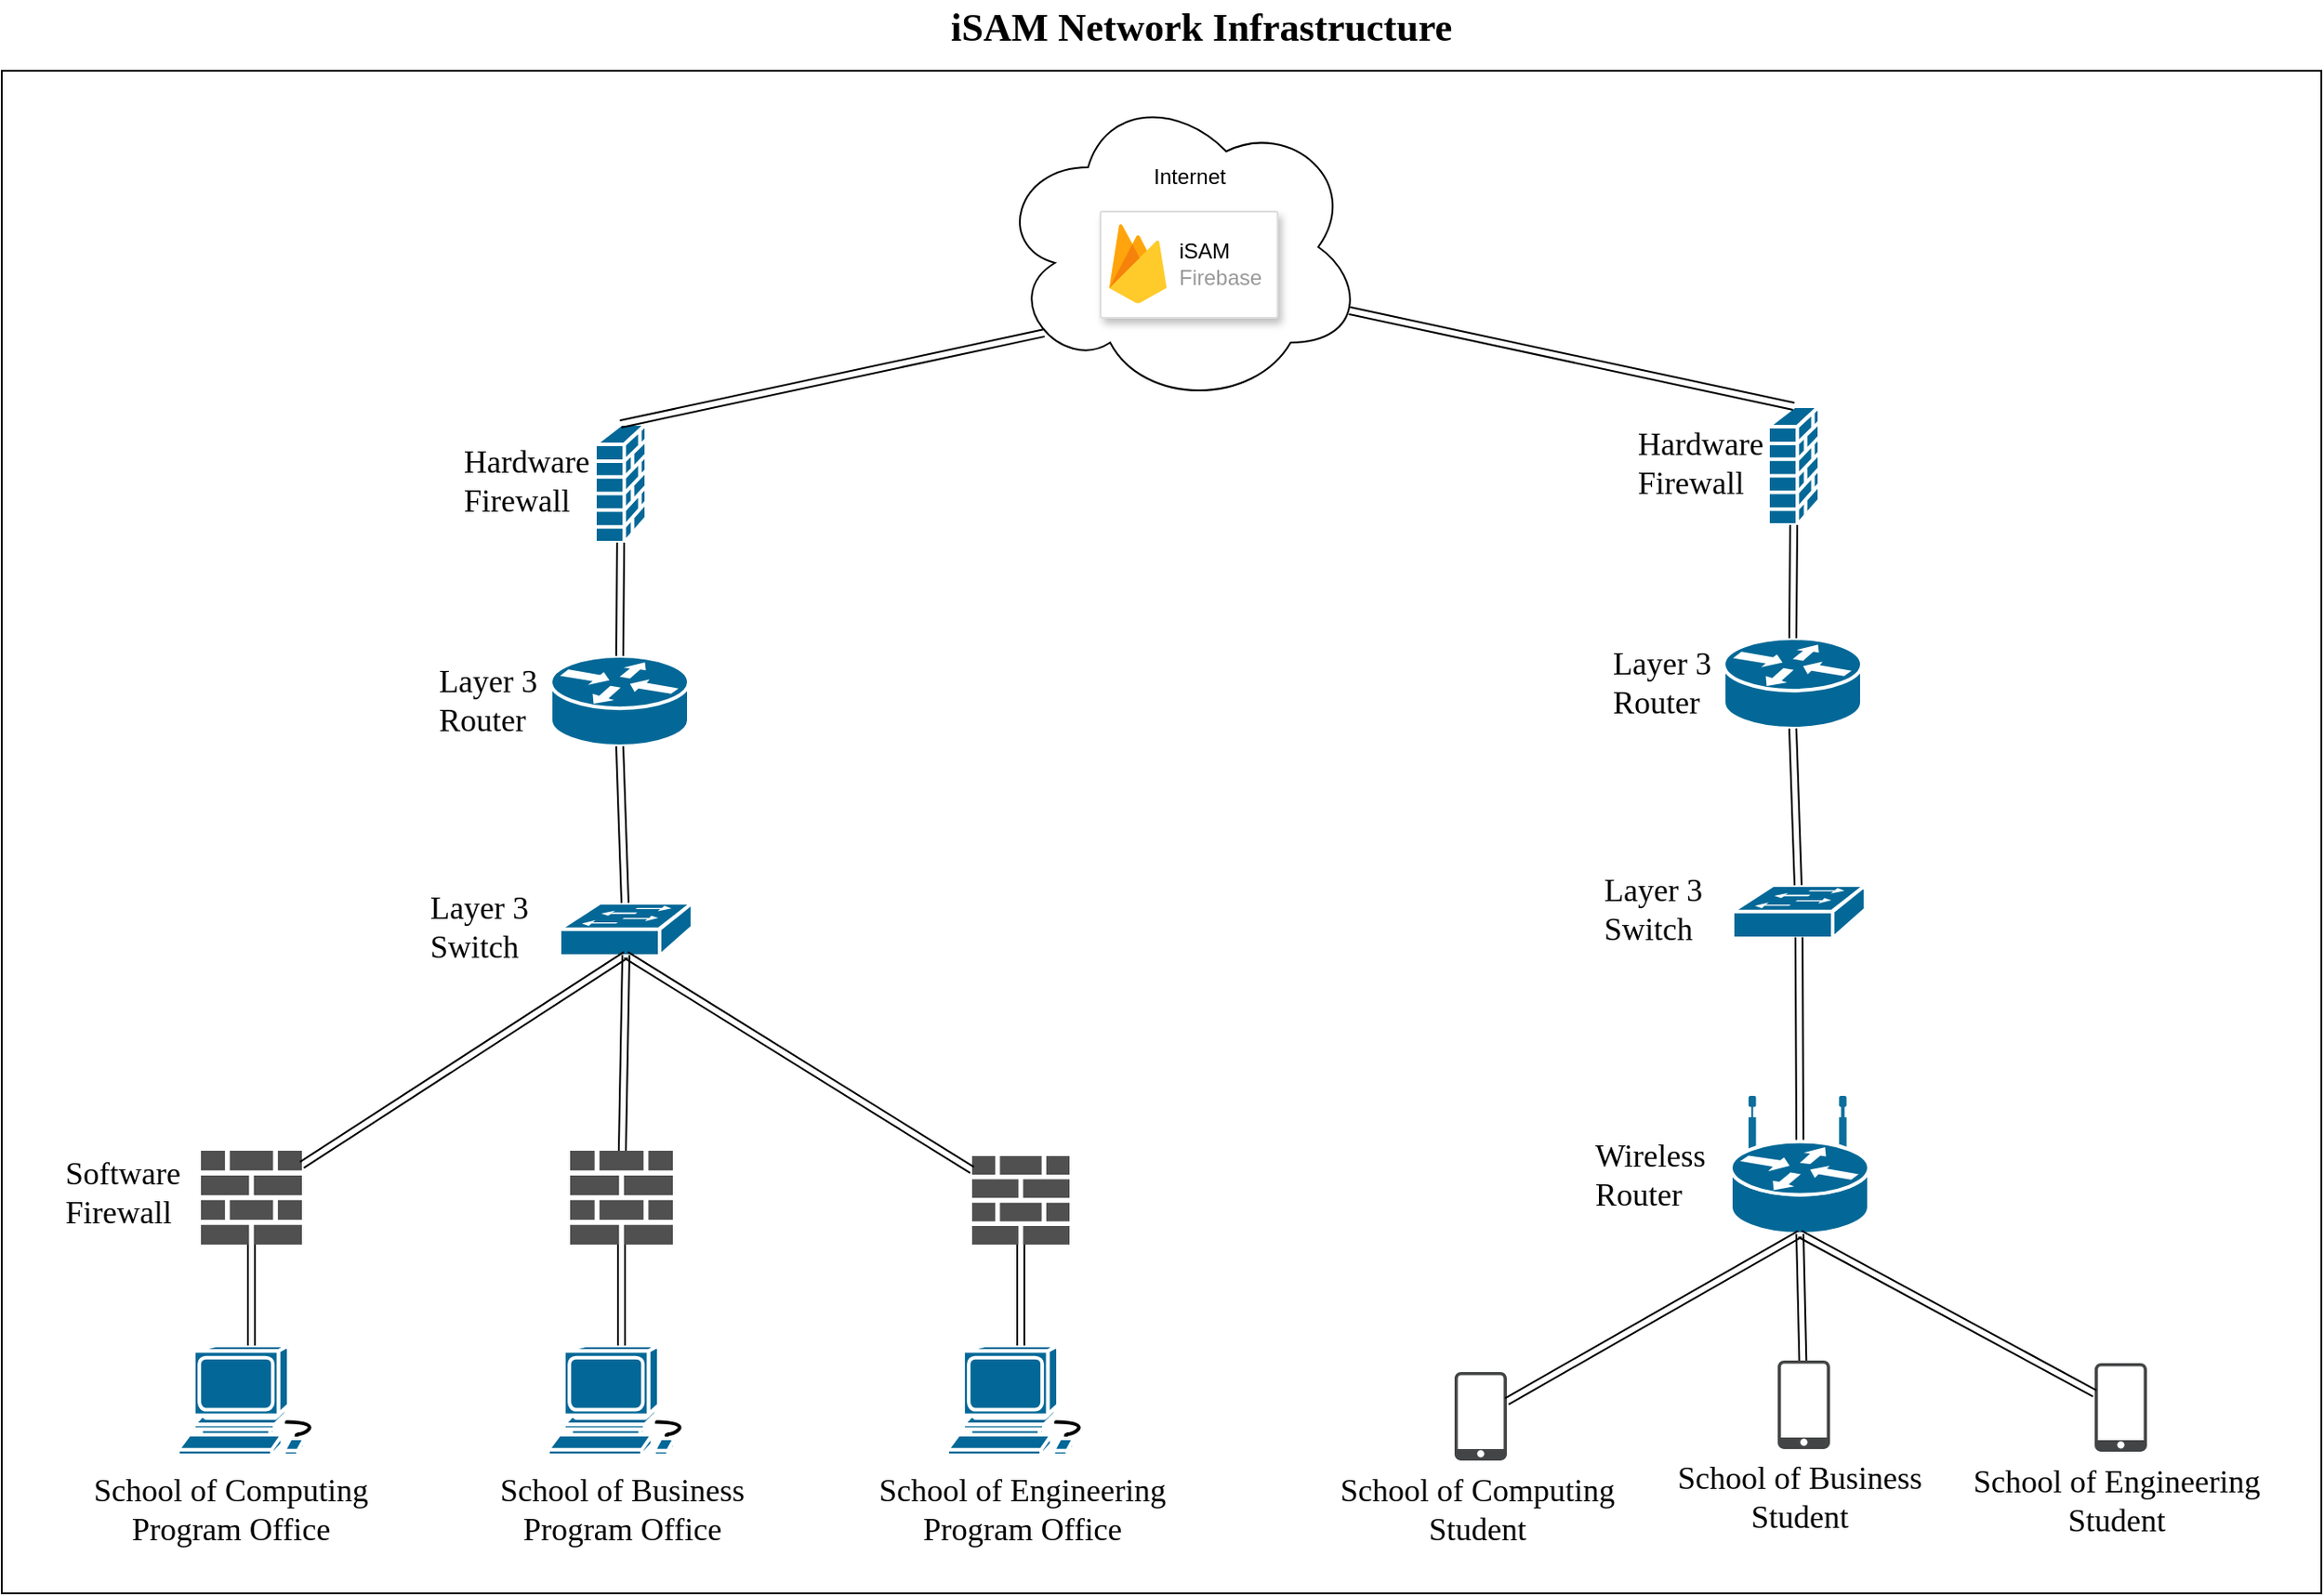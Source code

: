 <mxfile version="12.2.2" type="device" pages="1"><diagram id="b5yUX_MIPhLn47_tLVp9" name="Page-1"><mxGraphModel dx="1408" dy="1808" grid="1" gridSize="10" guides="1" tooltips="1" connect="1" arrows="1" fold="1" page="1" pageScale="1" pageWidth="1400" pageHeight="1000" math="0" shadow="0"><root><mxCell id="0"/><mxCell id="1" parent="0"/><mxCell id="8x85CE986IwtB-YoMedF-1" value="iSAM Network Infrastructure" style="text;html=1;resizable=0;points=[];autosize=1;align=left;verticalAlign=top;spacingTop=-4;fontSize=22;fontFamily=Times New Roman;fontStyle=1" parent="1" vertex="1"><mxGeometry x="579" y="-950" width="280" height="30" as="geometry"/></mxCell><mxCell id="8x85CE986IwtB-YoMedF-2" value="" style="shape=mxgraph.cisco.computers_and_peripherals.workstation;html=1;pointerEvents=1;dashed=0;fillColor=#036897;strokeColor=#ffffff;strokeWidth=2;verticalLabelPosition=bottom;verticalAlign=top;align=center;outlineConnect=0;fontFamily=Times New Roman;fontSize=18;" parent="1" vertex="1"><mxGeometry x="144.5" y="-190" width="83" height="62" as="geometry"/></mxCell><mxCell id="8x85CE986IwtB-YoMedF-3" value="" style="shape=mxgraph.cisco.computers_and_peripherals.workstation;html=1;pointerEvents=1;dashed=0;fillColor=#036897;strokeColor=#ffffff;strokeWidth=2;verticalLabelPosition=bottom;verticalAlign=top;align=center;outlineConnect=0;fontFamily=Times New Roman;fontSize=18;" parent="1" vertex="1"><mxGeometry x="353.5" y="-190" width="83" height="62" as="geometry"/></mxCell><mxCell id="8x85CE986IwtB-YoMedF-4" value="" style="shape=mxgraph.cisco.computers_and_peripherals.workstation;html=1;pointerEvents=1;dashed=0;fillColor=#036897;strokeColor=#ffffff;strokeWidth=2;verticalLabelPosition=bottom;verticalAlign=top;align=center;outlineConnect=0;fontFamily=Times New Roman;fontSize=18;" parent="1" vertex="1"><mxGeometry x="579" y="-190" width="83" height="62" as="geometry"/></mxCell><mxCell id="8x85CE986IwtB-YoMedF-8" value="School of Computing&lt;br&gt;Program Office" style="text;html=1;resizable=0;points=[];autosize=1;align=center;verticalAlign=top;spacingTop=-4;fontSize=18;fontFamily=Times New Roman;" parent="1" vertex="1"><mxGeometry x="89" y="-121.5" width="170" height="50" as="geometry"/></mxCell><mxCell id="8x85CE986IwtB-YoMedF-9" value="School of Business&lt;br&gt;Program Office" style="text;html=1;resizable=0;points=[];autosize=1;align=center;verticalAlign=top;spacingTop=-4;fontSize=18;fontFamily=Times New Roman;" parent="1" vertex="1"><mxGeometry x="320" y="-121.5" width="150" height="50" as="geometry"/></mxCell><mxCell id="8x85CE986IwtB-YoMedF-10" value="School of Engineering&lt;br&gt;Program Office" style="text;html=1;resizable=0;points=[];autosize=1;align=center;verticalAlign=top;spacingTop=-4;fontSize=18;fontFamily=Times New Roman;" parent="1" vertex="1"><mxGeometry x="530.5" y="-121.5" width="180" height="50" as="geometry"/></mxCell><mxCell id="8x85CE986IwtB-YoMedF-11" value="" style="shape=link;html=1;fontFamily=Times New Roman;fontSize=18;exitX=0.5;exitY=0;exitDx=0;exitDy=0;exitPerimeter=0;" parent="1" source="8x85CE986IwtB-YoMedF-2" target="8x85CE986IwtB-YoMedF-12" edge="1"><mxGeometry width="50" height="50" relative="1" as="geometry"><mxPoint x="69" y="-157.5" as="sourcePoint"/><mxPoint x="187.023" y="-244.544" as="targetPoint"/></mxGeometry></mxCell><mxCell id="8x85CE986IwtB-YoMedF-12" value="" style="pointerEvents=1;shadow=0;dashed=0;html=1;strokeColor=none;fillColor=#505050;labelPosition=center;verticalLabelPosition=bottom;verticalAlign=top;outlineConnect=0;align=center;shape=mxgraph.office.concepts.firewall;fontFamily=Times New Roman;fontSize=18;" parent="1" vertex="1"><mxGeometry x="157.5" y="-300" width="57" height="53" as="geometry"/></mxCell><mxCell id="8x85CE986IwtB-YoMedF-13" value="" style="pointerEvents=1;shadow=0;dashed=0;html=1;strokeColor=none;fillColor=#505050;labelPosition=center;verticalLabelPosition=bottom;verticalAlign=top;outlineConnect=0;align=center;shape=mxgraph.office.concepts.firewall;fontFamily=Times New Roman;fontSize=18;" parent="1" vertex="1"><mxGeometry x="366" y="-300" width="58" height="53" as="geometry"/></mxCell><mxCell id="8x85CE986IwtB-YoMedF-14" value="" style="pointerEvents=1;shadow=0;dashed=0;html=1;strokeColor=none;fillColor=#505050;labelPosition=center;verticalLabelPosition=bottom;verticalAlign=top;outlineConnect=0;align=center;shape=mxgraph.office.concepts.firewall;fontFamily=Times New Roman;fontSize=18;" parent="1" vertex="1"><mxGeometry x="593" y="-297" width="55" height="50" as="geometry"/></mxCell><mxCell id="8x85CE986IwtB-YoMedF-15" value="" style="shape=link;html=1;fontFamily=Times New Roman;fontSize=18;exitX=0.5;exitY=0;exitDx=0;exitDy=0;exitPerimeter=0;" parent="1" source="8x85CE986IwtB-YoMedF-3" target="8x85CE986IwtB-YoMedF-13" edge="1"><mxGeometry width="50" height="50" relative="1" as="geometry"><mxPoint x="289" y="-167.5" as="sourcePoint"/><mxPoint x="339" y="-217.5" as="targetPoint"/></mxGeometry></mxCell><mxCell id="8x85CE986IwtB-YoMedF-16" value="" style="shape=link;html=1;fontFamily=Times New Roman;fontSize=18;exitX=0.5;exitY=0;exitDx=0;exitDy=0;exitPerimeter=0;" parent="1" source="8x85CE986IwtB-YoMedF-4" target="8x85CE986IwtB-YoMedF-14" edge="1"><mxGeometry width="50" height="50" relative="1" as="geometry"><mxPoint x="405" y="-180" as="sourcePoint"/><mxPoint x="405.0" y="-247" as="targetPoint"/></mxGeometry></mxCell><mxCell id="8x85CE986IwtB-YoMedF-17" value="Software &lt;br&gt;Firewall" style="text;html=1;resizable=0;points=[];autosize=1;align=left;verticalAlign=top;spacingTop=-4;fontSize=18;fontFamily=Times New Roman;" parent="1" vertex="1"><mxGeometry x="79" y="-300" width="80" height="50" as="geometry"/></mxCell><mxCell id="8x85CE986IwtB-YoMedF-18" value="" style="shape=mxgraph.cisco.switches.workgroup_switch;html=1;pointerEvents=1;dashed=0;fillColor=#036897;strokeColor=#ffffff;strokeWidth=2;verticalLabelPosition=bottom;verticalAlign=top;align=center;outlineConnect=0;fontFamily=Times New Roman;fontSize=18;" parent="1" vertex="1"><mxGeometry x="360" y="-440" width="75" height="30" as="geometry"/></mxCell><mxCell id="8x85CE986IwtB-YoMedF-19" value="" style="shape=link;html=1;fontFamily=Times New Roman;fontSize=18;entryX=0.5;entryY=0.98;entryDx=0;entryDy=0;entryPerimeter=0;" parent="1" source="8x85CE986IwtB-YoMedF-12" target="8x85CE986IwtB-YoMedF-18" edge="1"><mxGeometry width="50" height="50" relative="1" as="geometry"><mxPoint x="213" y="-315.5" as="sourcePoint"/><mxPoint x="263" y="-365.5" as="targetPoint"/></mxGeometry></mxCell><mxCell id="8x85CE986IwtB-YoMedF-20" value="" style="shape=link;html=1;fontFamily=Times New Roman;fontSize=18;entryX=0.5;entryY=0.98;entryDx=0;entryDy=0;entryPerimeter=0;" parent="1" source="8x85CE986IwtB-YoMedF-13" target="8x85CE986IwtB-YoMedF-18" edge="1"><mxGeometry width="50" height="50" relative="1" as="geometry"><mxPoint x="453" y="-335.5" as="sourcePoint"/><mxPoint x="383" y="-405.5" as="targetPoint"/></mxGeometry></mxCell><mxCell id="8x85CE986IwtB-YoMedF-21" value="" style="shape=link;html=1;fontFamily=Times New Roman;fontSize=18;exitX=0.5;exitY=0.98;exitDx=0;exitDy=0;exitPerimeter=0;" parent="1" source="8x85CE986IwtB-YoMedF-18" target="8x85CE986IwtB-YoMedF-14" edge="1"><mxGeometry width="50" height="50" relative="1" as="geometry"><mxPoint x="483" y="-345.5" as="sourcePoint"/><mxPoint x="533" y="-395.5" as="targetPoint"/></mxGeometry></mxCell><mxCell id="8x85CE986IwtB-YoMedF-22" value="" style="shape=mxgraph.cisco.routers.router;html=1;pointerEvents=1;dashed=0;fillColor=#036897;strokeColor=#ffffff;strokeWidth=2;verticalLabelPosition=bottom;verticalAlign=top;align=center;outlineConnect=0;fontFamily=Times New Roman;fontSize=18;" parent="1" vertex="1"><mxGeometry x="355" y="-579.5" width="78" height="51" as="geometry"/></mxCell><mxCell id="8x85CE986IwtB-YoMedF-23" value="" style="shape=link;html=1;fontFamily=Times New Roman;fontSize=18;entryX=0.5;entryY=1;entryDx=0;entryDy=0;entryPerimeter=0;" parent="1" source="8x85CE986IwtB-YoMedF-18" target="8x85CE986IwtB-YoMedF-22" edge="1"><mxGeometry width="50" height="50" relative="1" as="geometry"><mxPoint x="91" y="-546" as="sourcePoint"/><mxPoint x="141" y="-596" as="targetPoint"/></mxGeometry></mxCell><mxCell id="8x85CE986IwtB-YoMedF-24" value="" style="shape=mxgraph.cisco.security.firewall;html=1;dashed=0;fillColor=#036897;strokeColor=#ffffff;strokeWidth=2;verticalLabelPosition=bottom;verticalAlign=top;fontFamily=Times New Roman;fontSize=18;align=center;" parent="1" vertex="1"><mxGeometry x="380" y="-710.5" width="29" height="67" as="geometry"/></mxCell><mxCell id="8x85CE986IwtB-YoMedF-35" value="Hardware&amp;nbsp;&lt;br&gt;Firewall" style="text;html=1;resizable=0;points=[];autosize=1;align=left;verticalAlign=top;spacingTop=-4;fontSize=18;fontFamily=Times New Roman;" parent="1" vertex="1"><mxGeometry x="304" y="-702" width="90" height="50" as="geometry"/></mxCell><mxCell id="8x85CE986IwtB-YoMedF-36" value="Layer 3&amp;nbsp;&lt;br&gt;Switch" style="text;html=1;resizable=0;points=[];autosize=1;align=left;verticalAlign=top;spacingTop=-4;fontSize=18;fontFamily=Times New Roman;" parent="1" vertex="1"><mxGeometry x="285" y="-450" width="80" height="50" as="geometry"/></mxCell><mxCell id="8x85CE986IwtB-YoMedF-37" value="Layer 3 &lt;br&gt;Router" style="text;html=1;resizable=0;points=[];autosize=1;align=left;verticalAlign=top;spacingTop=-4;fontSize=18;fontFamily=Times New Roman;" parent="1" vertex="1"><mxGeometry x="290" y="-578.5" width="70" height="50" as="geometry"/></mxCell><mxCell id="8x85CE986IwtB-YoMedF-41" value="" style="rounded=0;whiteSpace=wrap;html=1;fillColor=none;fontFamily=Times New Roman;fontSize=18;align=center;" parent="1" vertex="1"><mxGeometry x="45" y="-910" width="1310" height="860" as="geometry"/></mxCell><mxCell id="8x85CE986IwtB-YoMedF-42" value="" style="shape=link;html=1;fontFamily=Times New Roman;fontSize=18;exitX=0.5;exitY=0;exitDx=0;exitDy=0;exitPerimeter=0;entryX=0.5;entryY=1;entryDx=0;entryDy=0;entryPerimeter=0;" parent="1" source="8x85CE986IwtB-YoMedF-22" target="8x85CE986IwtB-YoMedF-24" edge="1"><mxGeometry width="50" height="50" relative="1" as="geometry"><mxPoint x="291" y="-540" as="sourcePoint"/><mxPoint x="341" y="-590" as="targetPoint"/></mxGeometry></mxCell><mxCell id="8x85CE986IwtB-YoMedF-45" value="" style="ellipse;shape=cloud;whiteSpace=wrap;html=1;rounded=0;shadow=0;comic=0;strokeWidth=1;fontFamily=Verdana;fontSize=12;" parent="1" vertex="1"><mxGeometry x="606.5" y="-900.5" width="208" height="180" as="geometry"/></mxCell><mxCell id="8x85CE986IwtB-YoMedF-46" value="" style="shape=link;html=1;fontFamily=Times New Roman;fontSize=22;exitX=0.5;exitY=0;exitDx=0;exitDy=0;exitPerimeter=0;entryX=0.13;entryY=0.77;entryDx=0;entryDy=0;entryPerimeter=0;" parent="1" source="8x85CE986IwtB-YoMedF-24" target="8x85CE986IwtB-YoMedF-45" edge="1"><mxGeometry width="50" height="50" relative="1" as="geometry"><mxPoint x="371" y="-710" as="sourcePoint"/><mxPoint x="421" y="-760" as="targetPoint"/></mxGeometry></mxCell><mxCell id="8x85CE986IwtB-YoMedF-47" value="" style="strokeColor=#dddddd;fillColor=#ffffff;shadow=1;strokeWidth=1;rounded=1;absoluteArcSize=1;arcSize=2;" parent="1" vertex="1"><mxGeometry x="665.5" y="-830.5" width="100" height="60" as="geometry"/></mxCell><mxCell id="8x85CE986IwtB-YoMedF-48" value="&lt;font color=&quot;#000000&quot;&gt;iSAM&lt;/font&gt;&lt;br&gt;Firebase" style="dashed=0;connectable=0;html=1;fillColor=#5184F3;strokeColor=none;shape=mxgraph.gcp2.firebase;part=1;labelPosition=right;verticalLabelPosition=middle;align=left;verticalAlign=middle;spacingLeft=5;fontColor=#999999;fontSize=12;" parent="8x85CE986IwtB-YoMedF-47" vertex="1"><mxGeometry width="32.4" height="45" relative="1" as="geometry"><mxPoint x="5" y="7" as="offset"/></mxGeometry></mxCell><mxCell id="8x85CE986IwtB-YoMedF-49" value="Internet" style="text;html=1;strokeColor=none;fillColor=none;align=center;verticalAlign=middle;whiteSpace=wrap;rounded=0;" parent="1" vertex="1"><mxGeometry x="695.5" y="-860.5" width="40" height="20" as="geometry"/></mxCell><mxCell id="8x85CE986IwtB-YoMedF-64" value="School of Business&lt;br&gt;Student" style="text;html=1;resizable=0;points=[];autosize=1;align=center;verticalAlign=top;spacingTop=-4;fontSize=18;fontFamily=Times New Roman;" parent="1" vertex="1"><mxGeometry x="985" y="-128" width="150" height="50" as="geometry"/></mxCell><mxCell id="8x85CE986IwtB-YoMedF-67" value="" style="shape=mxgraph.cisco.switches.workgroup_switch;html=1;pointerEvents=1;dashed=0;fillColor=#036897;strokeColor=#ffffff;strokeWidth=2;verticalLabelPosition=bottom;verticalAlign=top;align=center;outlineConnect=0;fontFamily=Times New Roman;fontSize=18;" parent="1" vertex="1"><mxGeometry x="1022.5" y="-450" width="75" height="30" as="geometry"/></mxCell><mxCell id="8x85CE986IwtB-YoMedF-69" value="" style="shape=link;html=1;fontFamily=Times New Roman;fontSize=18;entryX=0.5;entryY=0.98;entryDx=0;entryDy=0;entryPerimeter=0;exitX=0.5;exitY=0.32;exitDx=0;exitDy=0;exitPerimeter=0;" parent="1" source="8x85CE986IwtB-YoMedF-83" target="8x85CE986IwtB-YoMedF-67" edge="1"><mxGeometry width="50" height="50" relative="1" as="geometry"><mxPoint x="1057.983" y="-310" as="sourcePoint"/><mxPoint x="1045.5" y="-415.5" as="targetPoint"/></mxGeometry></mxCell><mxCell id="8x85CE986IwtB-YoMedF-70" value="" style="shape=mxgraph.cisco.routers.router;html=1;pointerEvents=1;dashed=0;fillColor=#036897;strokeColor=#ffffff;strokeWidth=2;verticalLabelPosition=bottom;verticalAlign=top;align=center;outlineConnect=0;fontFamily=Times New Roman;fontSize=18;" parent="1" vertex="1"><mxGeometry x="1017.5" y="-589.5" width="78" height="51" as="geometry"/></mxCell><mxCell id="8x85CE986IwtB-YoMedF-71" value="" style="shape=link;html=1;fontFamily=Times New Roman;fontSize=18;entryX=0.5;entryY=1;entryDx=0;entryDy=0;entryPerimeter=0;" parent="1" source="8x85CE986IwtB-YoMedF-67" target="8x85CE986IwtB-YoMedF-70" edge="1"><mxGeometry width="50" height="50" relative="1" as="geometry"><mxPoint x="753.5" y="-556" as="sourcePoint"/><mxPoint x="803.5" y="-606" as="targetPoint"/></mxGeometry></mxCell><mxCell id="8x85CE986IwtB-YoMedF-72" value="" style="shape=mxgraph.cisco.security.firewall;html=1;dashed=0;fillColor=#036897;strokeColor=#ffffff;strokeWidth=2;verticalLabelPosition=bottom;verticalAlign=top;fontFamily=Times New Roman;fontSize=18;align=center;" parent="1" vertex="1"><mxGeometry x="1042.5" y="-720.5" width="29" height="67" as="geometry"/></mxCell><mxCell id="8x85CE986IwtB-YoMedF-73" value="Hardware&amp;nbsp;&lt;br&gt;Firewall" style="text;html=1;resizable=0;points=[];autosize=1;align=left;verticalAlign=top;spacingTop=-4;fontSize=18;fontFamily=Times New Roman;" parent="1" vertex="1"><mxGeometry x="966.5" y="-712" width="90" height="50" as="geometry"/></mxCell><mxCell id="8x85CE986IwtB-YoMedF-74" value="Layer 3&amp;nbsp;&lt;br&gt;Switch" style="text;html=1;resizable=0;points=[];autosize=1;align=left;verticalAlign=top;spacingTop=-4;fontSize=18;fontFamily=Times New Roman;" parent="1" vertex="1"><mxGeometry x="947.5" y="-460" width="80" height="50" as="geometry"/></mxCell><mxCell id="8x85CE986IwtB-YoMedF-75" value="Layer 3 &lt;br&gt;Router" style="text;html=1;resizable=0;points=[];autosize=1;align=left;verticalAlign=top;spacingTop=-4;fontSize=18;fontFamily=Times New Roman;" parent="1" vertex="1"><mxGeometry x="952.5" y="-588.5" width="70" height="50" as="geometry"/></mxCell><mxCell id="8x85CE986IwtB-YoMedF-76" value="" style="shape=link;html=1;fontFamily=Times New Roman;fontSize=18;exitX=0.5;exitY=0;exitDx=0;exitDy=0;exitPerimeter=0;entryX=0.5;entryY=1;entryDx=0;entryDy=0;entryPerimeter=0;" parent="1" source="8x85CE986IwtB-YoMedF-70" target="8x85CE986IwtB-YoMedF-72" edge="1"><mxGeometry width="50" height="50" relative="1" as="geometry"><mxPoint x="953.5" y="-550" as="sourcePoint"/><mxPoint x="1003.5" y="-600" as="targetPoint"/></mxGeometry></mxCell><mxCell id="8x85CE986IwtB-YoMedF-77" value="" style="shape=link;html=1;fontFamily=Times New Roman;fontSize=22;exitX=0.5;exitY=0;exitDx=0;exitDy=0;exitPerimeter=0;entryX=0.96;entryY=0.7;entryDx=0;entryDy=0;entryPerimeter=0;" parent="1" source="8x85CE986IwtB-YoMedF-72" target="8x85CE986IwtB-YoMedF-45" edge="1"><mxGeometry width="50" height="50" relative="1" as="geometry"><mxPoint x="1033.5" y="-720" as="sourcePoint"/><mxPoint x="1058.4" y="-759" as="targetPoint"/></mxGeometry></mxCell><mxCell id="8x85CE986IwtB-YoMedF-82" value="" style="pointerEvents=1;shadow=0;dashed=0;html=1;strokeColor=none;fillColor=#434445;aspect=fixed;labelPosition=center;verticalLabelPosition=bottom;verticalAlign=top;align=center;outlineConnect=0;shape=mxgraph.vvd.phone;" parent="1" vertex="1"><mxGeometry x="1048" y="-181.5" width="29.5" height="50" as="geometry"/></mxCell><mxCell id="8x85CE986IwtB-YoMedF-83" value="" style="shape=mxgraph.cisco.routers.wireless_router;html=1;dashed=0;fillColor=#036897;strokeColor=#ffffff;strokeWidth=2;verticalLabelPosition=bottom;verticalAlign=top" parent="1" vertex="1"><mxGeometry x="1021.5" y="-330" width="78" height="77" as="geometry"/></mxCell><mxCell id="8x85CE986IwtB-YoMedF-84" value="Wireless &lt;br&gt;Router" style="text;html=1;resizable=0;points=[];autosize=1;align=left;verticalAlign=top;spacingTop=-4;fontSize=18;fontFamily=Times New Roman;" parent="1" vertex="1"><mxGeometry x="942.5" y="-310" width="80" height="50" as="geometry"/></mxCell><mxCell id="8x85CE986IwtB-YoMedF-85" value="" style="shape=link;html=1;entryX=0.5;entryY=1;entryDx=0;entryDy=0;entryPerimeter=0;" parent="1" source="8x85CE986IwtB-YoMedF-82" target="8x85CE986IwtB-YoMedF-83" edge="1"><mxGeometry width="50" height="50" relative="1" as="geometry"><mxPoint x="984" y="-160" as="sourcePoint"/><mxPoint x="1034" y="-210" as="targetPoint"/></mxGeometry></mxCell><mxCell id="8x85CE986IwtB-YoMedF-86" value="School of Engineering&lt;br&gt;Student" style="text;html=1;resizable=0;points=[];autosize=1;align=center;verticalAlign=top;spacingTop=-4;fontSize=18;fontFamily=Times New Roman;" parent="1" vertex="1"><mxGeometry x="1149" y="-126.5" width="180" height="50" as="geometry"/></mxCell><mxCell id="8x85CE986IwtB-YoMedF-87" value="" style="pointerEvents=1;shadow=0;dashed=0;html=1;strokeColor=none;fillColor=#434445;aspect=fixed;labelPosition=center;verticalLabelPosition=bottom;verticalAlign=top;align=center;outlineConnect=0;shape=mxgraph.vvd.phone;" parent="1" vertex="1"><mxGeometry x="1227" y="-180" width="29.5" height="50" as="geometry"/></mxCell><mxCell id="8x85CE986IwtB-YoMedF-88" value="School of Computing&lt;br&gt;Student&lt;br&gt;" style="text;html=1;resizable=0;points=[];autosize=1;align=center;verticalAlign=top;spacingTop=-4;fontSize=18;fontFamily=Times New Roman;" parent="1" vertex="1"><mxGeometry x="792.5" y="-121.5" width="170" height="50" as="geometry"/></mxCell><mxCell id="8x85CE986IwtB-YoMedF-89" value="" style="pointerEvents=1;shadow=0;dashed=0;html=1;strokeColor=none;fillColor=#434445;aspect=fixed;labelPosition=center;verticalLabelPosition=bottom;verticalAlign=top;align=center;outlineConnect=0;shape=mxgraph.vvd.phone;" parent="1" vertex="1"><mxGeometry x="865.5" y="-175" width="29.5" height="50" as="geometry"/></mxCell><mxCell id="8x85CE986IwtB-YoMedF-90" value="" style="shape=link;html=1;entryX=0.5;entryY=1;entryDx=0;entryDy=0;entryPerimeter=0;" parent="1" source="8x85CE986IwtB-YoMedF-89" target="8x85CE986IwtB-YoMedF-83" edge="1"><mxGeometry width="50" height="50" relative="1" as="geometry"><mxPoint x="1024" y="-190" as="sourcePoint"/><mxPoint x="1074" y="-240" as="targetPoint"/></mxGeometry></mxCell><mxCell id="8x85CE986IwtB-YoMedF-91" value="" style="shape=link;html=1;entryX=0.5;entryY=1;entryDx=0;entryDy=0;entryPerimeter=0;" parent="1" source="8x85CE986IwtB-YoMedF-87" target="8x85CE986IwtB-YoMedF-83" edge="1"><mxGeometry width="50" height="50" relative="1" as="geometry"><mxPoint x="714" y="-230" as="sourcePoint"/><mxPoint x="764" y="-280" as="targetPoint"/></mxGeometry></mxCell></root></mxGraphModel></diagram></mxfile>